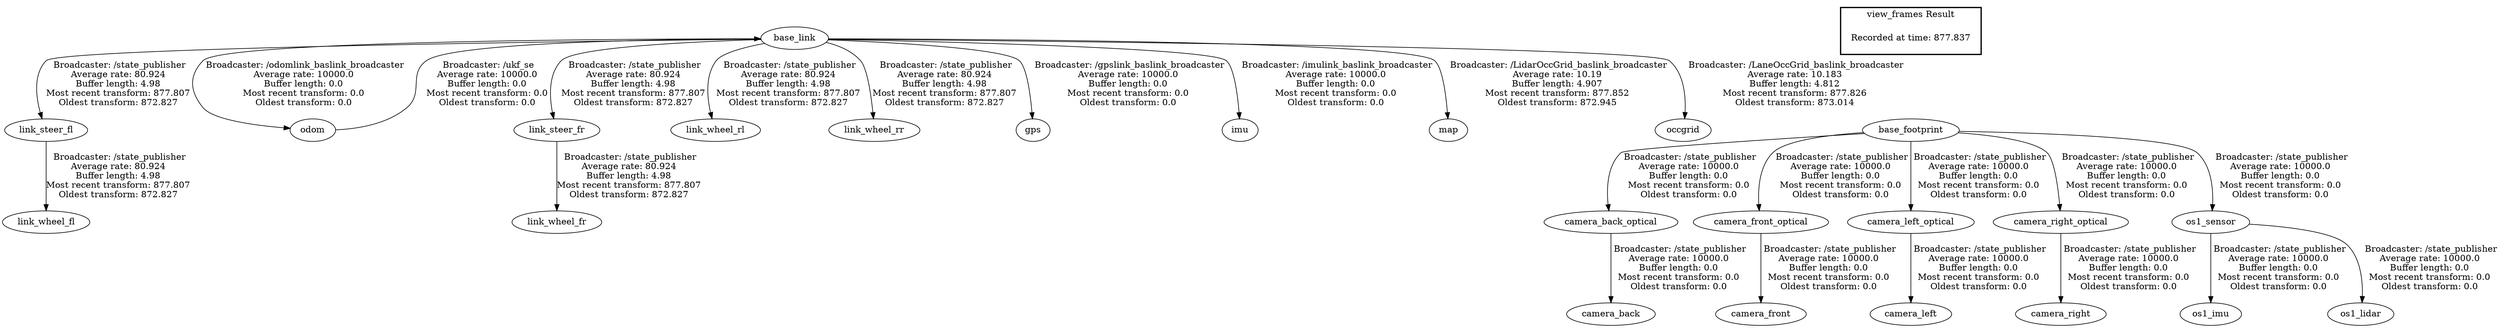 digraph G {
"base_link" -> "link_steer_fl"[label=" Broadcaster: /state_publisher\nAverage rate: 80.924\nBuffer length: 4.98\nMost recent transform: 877.807\nOldest transform: 872.827\n"];
"odom" -> "base_link"[label=" Broadcaster: /ukf_se\nAverage rate: 10000.0\nBuffer length: 0.0\nMost recent transform: 0.0\nOldest transform: 0.0\n"];
"base_link" -> "link_steer_fr"[label=" Broadcaster: /state_publisher\nAverage rate: 80.924\nBuffer length: 4.98\nMost recent transform: 877.807\nOldest transform: 872.827\n"];
"link_steer_fl" -> "link_wheel_fl"[label=" Broadcaster: /state_publisher\nAverage rate: 80.924\nBuffer length: 4.98\nMost recent transform: 877.807\nOldest transform: 872.827\n"];
"link_steer_fr" -> "link_wheel_fr"[label=" Broadcaster: /state_publisher\nAverage rate: 80.924\nBuffer length: 4.98\nMost recent transform: 877.807\nOldest transform: 872.827\n"];
"base_link" -> "link_wheel_rl"[label=" Broadcaster: /state_publisher\nAverage rate: 80.924\nBuffer length: 4.98\nMost recent transform: 877.807\nOldest transform: 872.827\n"];
"base_link" -> "link_wheel_rr"[label=" Broadcaster: /state_publisher\nAverage rate: 80.924\nBuffer length: 4.98\nMost recent transform: 877.807\nOldest transform: 872.827\n"];
"base_footprint" -> "camera_back_optical"[label=" Broadcaster: /state_publisher\nAverage rate: 10000.0\nBuffer length: 0.0\nMost recent transform: 0.0\nOldest transform: 0.0\n"];
"camera_back_optical" -> "camera_back"[label=" Broadcaster: /state_publisher\nAverage rate: 10000.0\nBuffer length: 0.0\nMost recent transform: 0.0\nOldest transform: 0.0\n"];
"base_footprint" -> "camera_front_optical"[label=" Broadcaster: /state_publisher\nAverage rate: 10000.0\nBuffer length: 0.0\nMost recent transform: 0.0\nOldest transform: 0.0\n"];
"camera_front_optical" -> "camera_front"[label=" Broadcaster: /state_publisher\nAverage rate: 10000.0\nBuffer length: 0.0\nMost recent transform: 0.0\nOldest transform: 0.0\n"];
"base_footprint" -> "camera_left_optical"[label=" Broadcaster: /state_publisher\nAverage rate: 10000.0\nBuffer length: 0.0\nMost recent transform: 0.0\nOldest transform: 0.0\n"];
"camera_left_optical" -> "camera_left"[label=" Broadcaster: /state_publisher\nAverage rate: 10000.0\nBuffer length: 0.0\nMost recent transform: 0.0\nOldest transform: 0.0\n"];
"base_footprint" -> "camera_right_optical"[label=" Broadcaster: /state_publisher\nAverage rate: 10000.0\nBuffer length: 0.0\nMost recent transform: 0.0\nOldest transform: 0.0\n"];
"camera_right_optical" -> "camera_right"[label=" Broadcaster: /state_publisher\nAverage rate: 10000.0\nBuffer length: 0.0\nMost recent transform: 0.0\nOldest transform: 0.0\n"];
"base_link" -> "gps"[label=" Broadcaster: /gpslink_baslink_broadcaster\nAverage rate: 10000.0\nBuffer length: 0.0\nMost recent transform: 0.0\nOldest transform: 0.0\n"];
"base_link" -> "imu"[label=" Broadcaster: /imulink_baslink_broadcaster\nAverage rate: 10000.0\nBuffer length: 0.0\nMost recent transform: 0.0\nOldest transform: 0.0\n"];
"os1_sensor" -> "os1_imu"[label=" Broadcaster: /state_publisher\nAverage rate: 10000.0\nBuffer length: 0.0\nMost recent transform: 0.0\nOldest transform: 0.0\n"];
"base_footprint" -> "os1_sensor"[label=" Broadcaster: /state_publisher\nAverage rate: 10000.0\nBuffer length: 0.0\nMost recent transform: 0.0\nOldest transform: 0.0\n"];
"os1_sensor" -> "os1_lidar"[label=" Broadcaster: /state_publisher\nAverage rate: 10000.0\nBuffer length: 0.0\nMost recent transform: 0.0\nOldest transform: 0.0\n"];
"base_link" -> "odom"[label=" Broadcaster: /odomlink_baslink_broadcaster\nAverage rate: 10000.0\nBuffer length: 0.0\nMost recent transform: 0.0\nOldest transform: 0.0\n"];
"base_link" -> "map"[label=" Broadcaster: /LidarOccGrid_baslink_broadcaster\nAverage rate: 10.19\nBuffer length: 4.907\nMost recent transform: 877.852\nOldest transform: 872.945\n"];
"base_link" -> "occgrid"[label=" Broadcaster: /LaneOccGrid_baslink_broadcaster\nAverage rate: 10.183\nBuffer length: 4.812\nMost recent transform: 877.826\nOldest transform: 873.014\n"];
edge [style=invis];
 subgraph cluster_legend { style=bold; color=black; label ="view_frames Result";
"Recorded at time: 877.837"[ shape=plaintext ] ;
}->"base_footprint";
}